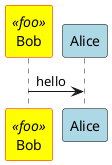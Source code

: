 {
  "sha1": "4z8xoqlbr28bhoom50dqv7bc59x4z6c",
  "insertion": {
    "when": "2024-05-30T20:48:20.618Z",
    "user": "plantuml@gmail.com"
  }
}
@startuml
skinparam sequenceParticipant {
     borderColor Black
     borderColor<<foo>> red
     backgroundColor<<foo>> yellow
     backgroundColor LightBlue
}
participant Bob <<foo>>
Bob -> Alice : hello
@enduml
